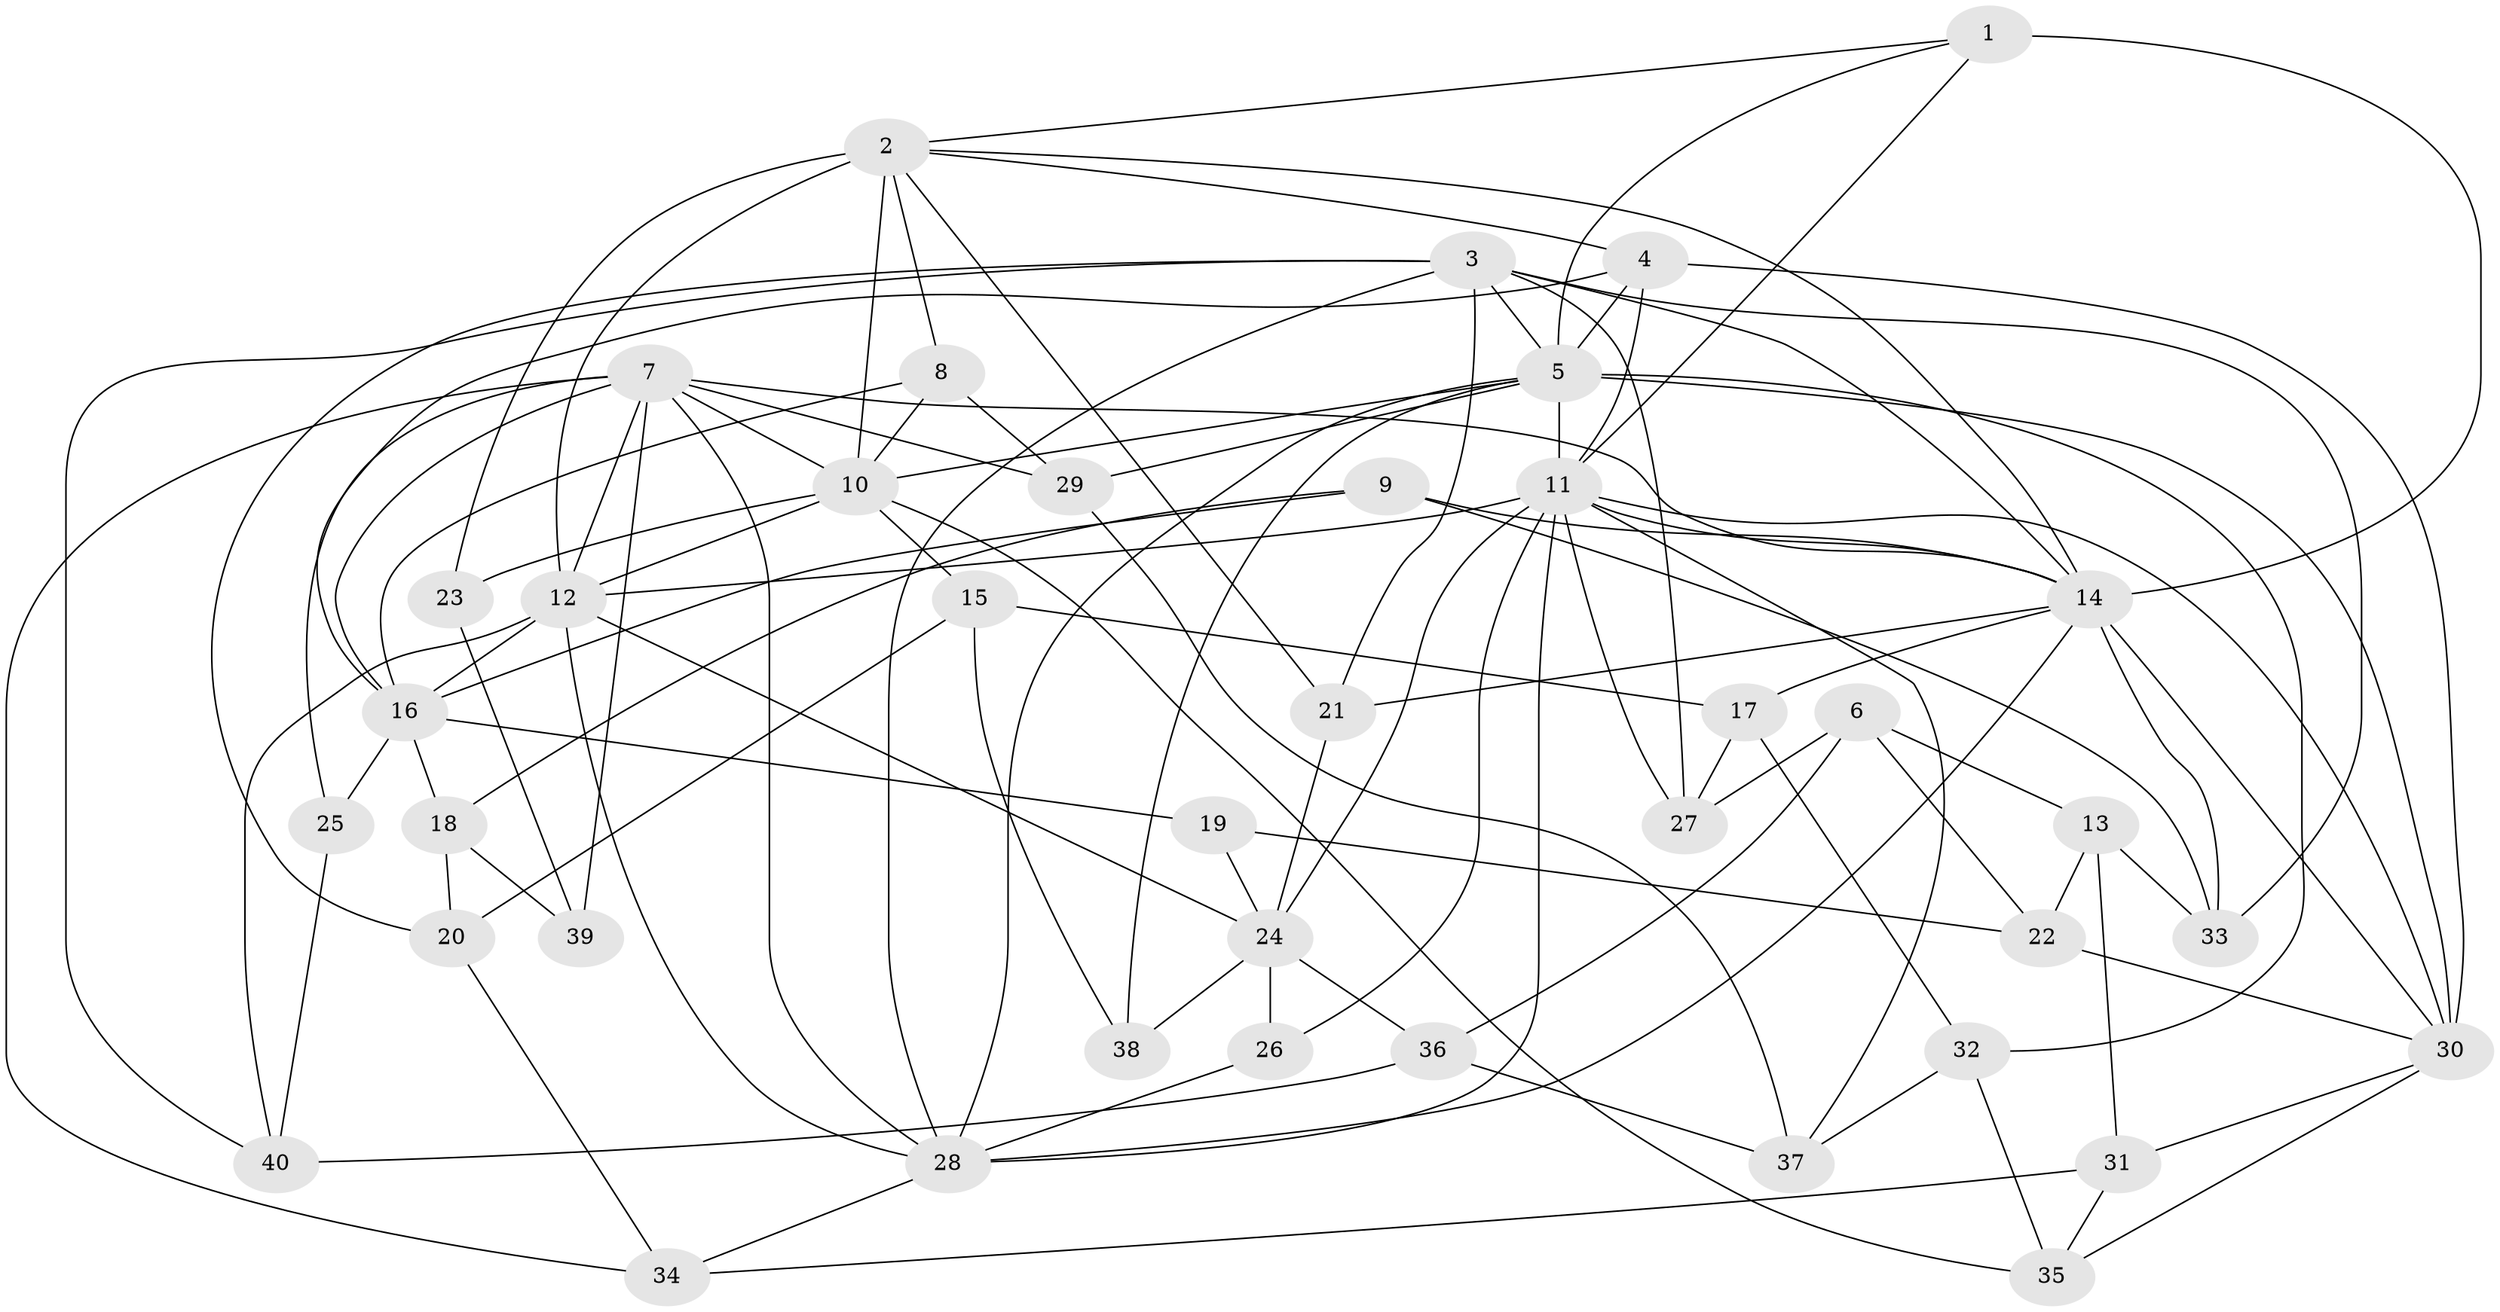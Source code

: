 // original degree distribution, {4: 1.0}
// Generated by graph-tools (version 1.1) at 2025/37/03/09/25 02:37:47]
// undirected, 40 vertices, 105 edges
graph export_dot {
graph [start="1"]
  node [color=gray90,style=filled];
  1;
  2;
  3;
  4;
  5;
  6;
  7;
  8;
  9;
  10;
  11;
  12;
  13;
  14;
  15;
  16;
  17;
  18;
  19;
  20;
  21;
  22;
  23;
  24;
  25;
  26;
  27;
  28;
  29;
  30;
  31;
  32;
  33;
  34;
  35;
  36;
  37;
  38;
  39;
  40;
  1 -- 2 [weight=1.0];
  1 -- 5 [weight=1.0];
  1 -- 11 [weight=1.0];
  1 -- 14 [weight=1.0];
  2 -- 4 [weight=2.0];
  2 -- 8 [weight=1.0];
  2 -- 10 [weight=4.0];
  2 -- 12 [weight=1.0];
  2 -- 14 [weight=1.0];
  2 -- 21 [weight=1.0];
  2 -- 23 [weight=1.0];
  3 -- 5 [weight=1.0];
  3 -- 14 [weight=1.0];
  3 -- 20 [weight=1.0];
  3 -- 21 [weight=1.0];
  3 -- 27 [weight=1.0];
  3 -- 28 [weight=1.0];
  3 -- 33 [weight=1.0];
  3 -- 40 [weight=1.0];
  4 -- 5 [weight=1.0];
  4 -- 11 [weight=1.0];
  4 -- 16 [weight=1.0];
  4 -- 30 [weight=1.0];
  5 -- 10 [weight=1.0];
  5 -- 11 [weight=1.0];
  5 -- 28 [weight=1.0];
  5 -- 29 [weight=1.0];
  5 -- 30 [weight=2.0];
  5 -- 32 [weight=1.0];
  5 -- 38 [weight=2.0];
  6 -- 13 [weight=1.0];
  6 -- 22 [weight=1.0];
  6 -- 27 [weight=1.0];
  6 -- 36 [weight=1.0];
  7 -- 10 [weight=1.0];
  7 -- 12 [weight=1.0];
  7 -- 14 [weight=1.0];
  7 -- 16 [weight=1.0];
  7 -- 25 [weight=1.0];
  7 -- 28 [weight=1.0];
  7 -- 29 [weight=1.0];
  7 -- 34 [weight=1.0];
  7 -- 39 [weight=2.0];
  8 -- 10 [weight=1.0];
  8 -- 16 [weight=1.0];
  8 -- 29 [weight=1.0];
  9 -- 14 [weight=1.0];
  9 -- 16 [weight=1.0];
  9 -- 18 [weight=1.0];
  9 -- 33 [weight=1.0];
  10 -- 12 [weight=1.0];
  10 -- 15 [weight=1.0];
  10 -- 23 [weight=2.0];
  10 -- 35 [weight=1.0];
  11 -- 12 [weight=1.0];
  11 -- 14 [weight=2.0];
  11 -- 24 [weight=1.0];
  11 -- 26 [weight=1.0];
  11 -- 27 [weight=1.0];
  11 -- 28 [weight=1.0];
  11 -- 30 [weight=1.0];
  11 -- 37 [weight=1.0];
  12 -- 16 [weight=1.0];
  12 -- 24 [weight=1.0];
  12 -- 28 [weight=1.0];
  12 -- 40 [weight=1.0];
  13 -- 22 [weight=1.0];
  13 -- 31 [weight=1.0];
  13 -- 33 [weight=1.0];
  14 -- 17 [weight=1.0];
  14 -- 21 [weight=1.0];
  14 -- 28 [weight=1.0];
  14 -- 30 [weight=1.0];
  14 -- 33 [weight=1.0];
  15 -- 17 [weight=1.0];
  15 -- 20 [weight=1.0];
  15 -- 38 [weight=1.0];
  16 -- 18 [weight=1.0];
  16 -- 19 [weight=2.0];
  16 -- 25 [weight=2.0];
  17 -- 27 [weight=1.0];
  17 -- 32 [weight=1.0];
  18 -- 20 [weight=1.0];
  18 -- 39 [weight=1.0];
  19 -- 22 [weight=1.0];
  19 -- 24 [weight=1.0];
  20 -- 34 [weight=1.0];
  21 -- 24 [weight=1.0];
  22 -- 30 [weight=1.0];
  23 -- 39 [weight=1.0];
  24 -- 26 [weight=2.0];
  24 -- 36 [weight=1.0];
  24 -- 38 [weight=1.0];
  25 -- 40 [weight=1.0];
  26 -- 28 [weight=1.0];
  28 -- 34 [weight=1.0];
  29 -- 37 [weight=1.0];
  30 -- 31 [weight=1.0];
  30 -- 35 [weight=1.0];
  31 -- 34 [weight=1.0];
  31 -- 35 [weight=1.0];
  32 -- 35 [weight=1.0];
  32 -- 37 [weight=1.0];
  36 -- 37 [weight=1.0];
  36 -- 40 [weight=1.0];
}
